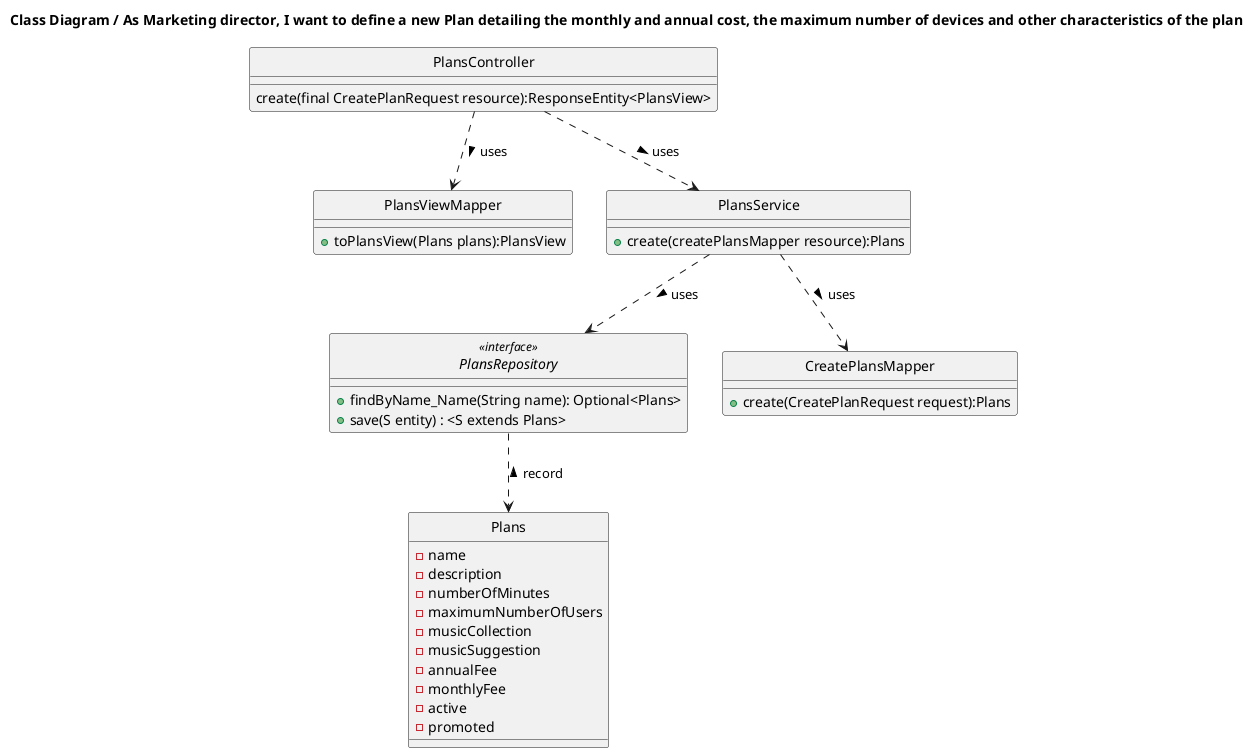 @startuml
'https://plantuml.com/class-diagram
hide circle
class PlansRepository <<interface>>

title Class Diagram / As Marketing director, I want to define a new Plan detailing the monthly and annual cost, the maximum number of devices and other characteristics of the plan



class Plans{
    -name
    - description
    - numberOfMinutes
    -maximumNumberOfUsers
    -musicCollection
     -musicSuggestion
     -annualFee
     -monthlyFee
     -active
     -promoted
}
class PlansViewMapper{
    +toPlansView(Plans plans):PlansView
}
class PlansController{
    create(final CreatePlanRequest resource):ResponseEntity<PlansView>
    }
class PlansService{
 +create(createPlansMapper resource):Plans

}
class CreatePlansMapper{
    +create(CreatePlanRequest request):Plans
}

interface PlansRepository
{
+findByName_Name(String name): Optional<Plans>
+save(S entity) : <S extends Plans>
}


PlansController ..> PlansService: uses >
PlansService ..> PlansRepository: uses >
PlansRepository ..> Plans: < record
PlansService ..> CreatePlansMapper: uses >
PlansController ..>PlansViewMapper: uses >
@enduml